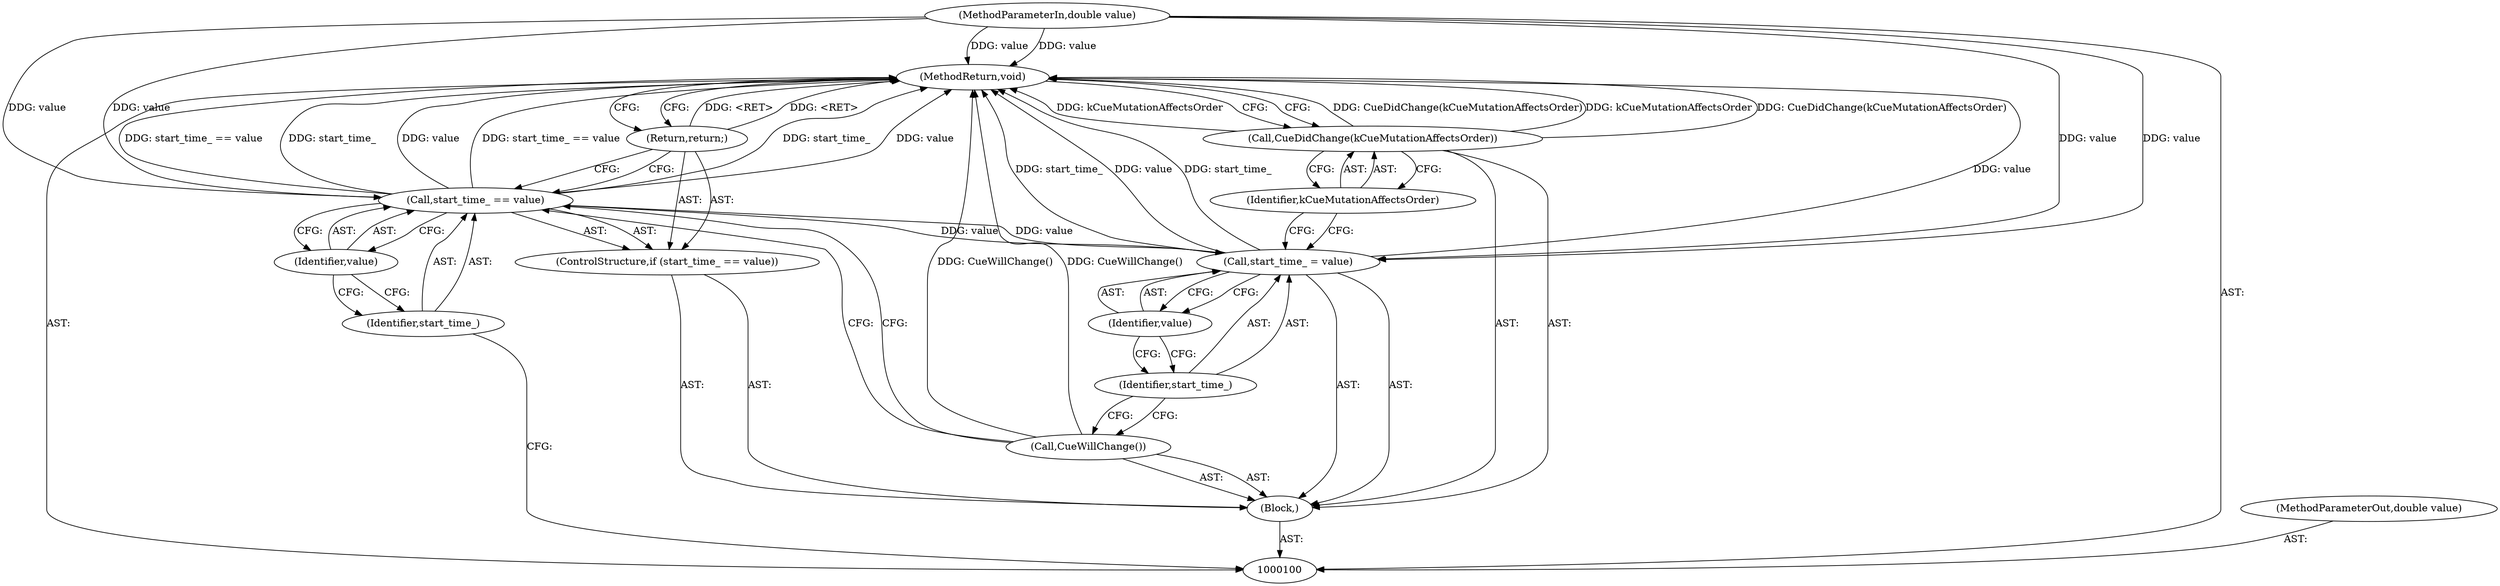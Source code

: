 digraph "0_Chrome_53f1c0f95e568d4b6b184904f98cfde2833c603c_2" {
"1000114" [label="(MethodReturn,void)"];
"1000101" [label="(MethodParameterIn,double value)"];
"1000136" [label="(MethodParameterOut,double value)"];
"1000102" [label="(Block,)"];
"1000103" [label="(ControlStructure,if (start_time_ == value))"];
"1000106" [label="(Identifier,value)"];
"1000104" [label="(Call,start_time_ == value)"];
"1000105" [label="(Identifier,start_time_)"];
"1000107" [label="(Return,return;)"];
"1000108" [label="(Call,CueWillChange())"];
"1000111" [label="(Identifier,value)"];
"1000109" [label="(Call,start_time_ = value)"];
"1000110" [label="(Identifier,start_time_)"];
"1000113" [label="(Identifier,kCueMutationAffectsOrder)"];
"1000112" [label="(Call,CueDidChange(kCueMutationAffectsOrder))"];
"1000114" -> "1000100"  [label="AST: "];
"1000114" -> "1000107"  [label="CFG: "];
"1000114" -> "1000112"  [label="CFG: "];
"1000108" -> "1000114"  [label="DDG: CueWillChange()"];
"1000104" -> "1000114"  [label="DDG: start_time_ == value"];
"1000104" -> "1000114"  [label="DDG: start_time_"];
"1000104" -> "1000114"  [label="DDG: value"];
"1000112" -> "1000114"  [label="DDG: CueDidChange(kCueMutationAffectsOrder)"];
"1000112" -> "1000114"  [label="DDG: kCueMutationAffectsOrder"];
"1000109" -> "1000114"  [label="DDG: value"];
"1000109" -> "1000114"  [label="DDG: start_time_"];
"1000101" -> "1000114"  [label="DDG: value"];
"1000107" -> "1000114"  [label="DDG: <RET>"];
"1000101" -> "1000100"  [label="AST: "];
"1000101" -> "1000114"  [label="DDG: value"];
"1000101" -> "1000104"  [label="DDG: value"];
"1000101" -> "1000109"  [label="DDG: value"];
"1000136" -> "1000100"  [label="AST: "];
"1000102" -> "1000100"  [label="AST: "];
"1000103" -> "1000102"  [label="AST: "];
"1000108" -> "1000102"  [label="AST: "];
"1000109" -> "1000102"  [label="AST: "];
"1000112" -> "1000102"  [label="AST: "];
"1000103" -> "1000102"  [label="AST: "];
"1000104" -> "1000103"  [label="AST: "];
"1000107" -> "1000103"  [label="AST: "];
"1000106" -> "1000104"  [label="AST: "];
"1000106" -> "1000105"  [label="CFG: "];
"1000104" -> "1000106"  [label="CFG: "];
"1000104" -> "1000103"  [label="AST: "];
"1000104" -> "1000106"  [label="CFG: "];
"1000105" -> "1000104"  [label="AST: "];
"1000106" -> "1000104"  [label="AST: "];
"1000107" -> "1000104"  [label="CFG: "];
"1000108" -> "1000104"  [label="CFG: "];
"1000104" -> "1000114"  [label="DDG: start_time_ == value"];
"1000104" -> "1000114"  [label="DDG: start_time_"];
"1000104" -> "1000114"  [label="DDG: value"];
"1000101" -> "1000104"  [label="DDG: value"];
"1000104" -> "1000109"  [label="DDG: value"];
"1000105" -> "1000104"  [label="AST: "];
"1000105" -> "1000100"  [label="CFG: "];
"1000106" -> "1000105"  [label="CFG: "];
"1000107" -> "1000103"  [label="AST: "];
"1000107" -> "1000104"  [label="CFG: "];
"1000114" -> "1000107"  [label="CFG: "];
"1000107" -> "1000114"  [label="DDG: <RET>"];
"1000108" -> "1000102"  [label="AST: "];
"1000108" -> "1000104"  [label="CFG: "];
"1000110" -> "1000108"  [label="CFG: "];
"1000108" -> "1000114"  [label="DDG: CueWillChange()"];
"1000111" -> "1000109"  [label="AST: "];
"1000111" -> "1000110"  [label="CFG: "];
"1000109" -> "1000111"  [label="CFG: "];
"1000109" -> "1000102"  [label="AST: "];
"1000109" -> "1000111"  [label="CFG: "];
"1000110" -> "1000109"  [label="AST: "];
"1000111" -> "1000109"  [label="AST: "];
"1000113" -> "1000109"  [label="CFG: "];
"1000109" -> "1000114"  [label="DDG: value"];
"1000109" -> "1000114"  [label="DDG: start_time_"];
"1000104" -> "1000109"  [label="DDG: value"];
"1000101" -> "1000109"  [label="DDG: value"];
"1000110" -> "1000109"  [label="AST: "];
"1000110" -> "1000108"  [label="CFG: "];
"1000111" -> "1000110"  [label="CFG: "];
"1000113" -> "1000112"  [label="AST: "];
"1000113" -> "1000109"  [label="CFG: "];
"1000112" -> "1000113"  [label="CFG: "];
"1000112" -> "1000102"  [label="AST: "];
"1000112" -> "1000113"  [label="CFG: "];
"1000113" -> "1000112"  [label="AST: "];
"1000114" -> "1000112"  [label="CFG: "];
"1000112" -> "1000114"  [label="DDG: CueDidChange(kCueMutationAffectsOrder)"];
"1000112" -> "1000114"  [label="DDG: kCueMutationAffectsOrder"];
}
